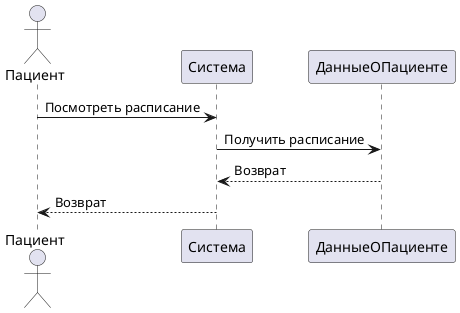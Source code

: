 @startuml
actor Пациент
Пациент -> Система: Посмотреть расписание

Система -> ДанныеОПациенте: Получить расписание

ДанныеОПациенте --> Система: Возврат
Система --> Пациент: Возврат
@enduml
